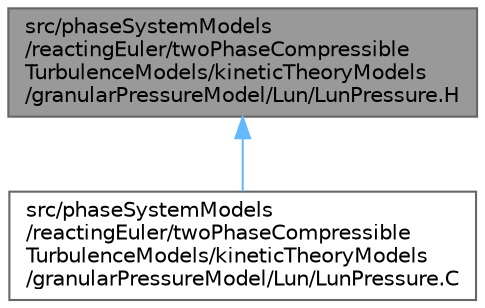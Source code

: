 digraph "src/phaseSystemModels/reactingEuler/twoPhaseCompressibleTurbulenceModels/kineticTheoryModels/granularPressureModel/Lun/LunPressure.H"
{
 // LATEX_PDF_SIZE
  bgcolor="transparent";
  edge [fontname=Helvetica,fontsize=10,labelfontname=Helvetica,labelfontsize=10];
  node [fontname=Helvetica,fontsize=10,shape=box,height=0.2,width=0.4];
  Node1 [id="Node000001",label="src/phaseSystemModels\l/reactingEuler/twoPhaseCompressible\lTurbulenceModels/kineticTheoryModels\l/granularPressureModel/Lun/LunPressure.H",height=0.2,width=0.4,color="gray40", fillcolor="grey60", style="filled", fontcolor="black",tooltip=" "];
  Node1 -> Node2 [id="edge1_Node000001_Node000002",dir="back",color="steelblue1",style="solid",tooltip=" "];
  Node2 [id="Node000002",label="src/phaseSystemModels\l/reactingEuler/twoPhaseCompressible\lTurbulenceModels/kineticTheoryModels\l/granularPressureModel/Lun/LunPressure.C",height=0.2,width=0.4,color="grey40", fillcolor="white", style="filled",URL="$reactingEuler_2twoPhaseCompressibleTurbulenceModels_2kineticTheoryModels_2granularPressureModel_2Lun_2LunPressure_8C.html",tooltip=" "];
}
